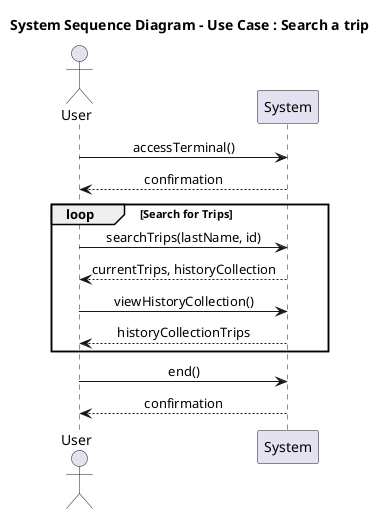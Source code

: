 @startuml Sequence Diagram
skinparam sequenceMessageAlign center
skinparam noteTextAlignment center
title "System Sequence Diagram - Use Case : Search a trip"
actor User
participant "System" as terminal

User -> terminal : accessTerminal()
terminal --> User : confirmation
loop Search for Trips
    User -> terminal : searchTrips(lastName, id)
    terminal --> User : currentTrips, historyCollection

    User -> terminal : viewHistoryCollection()
    terminal --> User : historyCollectionTrips
end
User -> terminal : end()
terminal --> User : confirmation
@enduml
